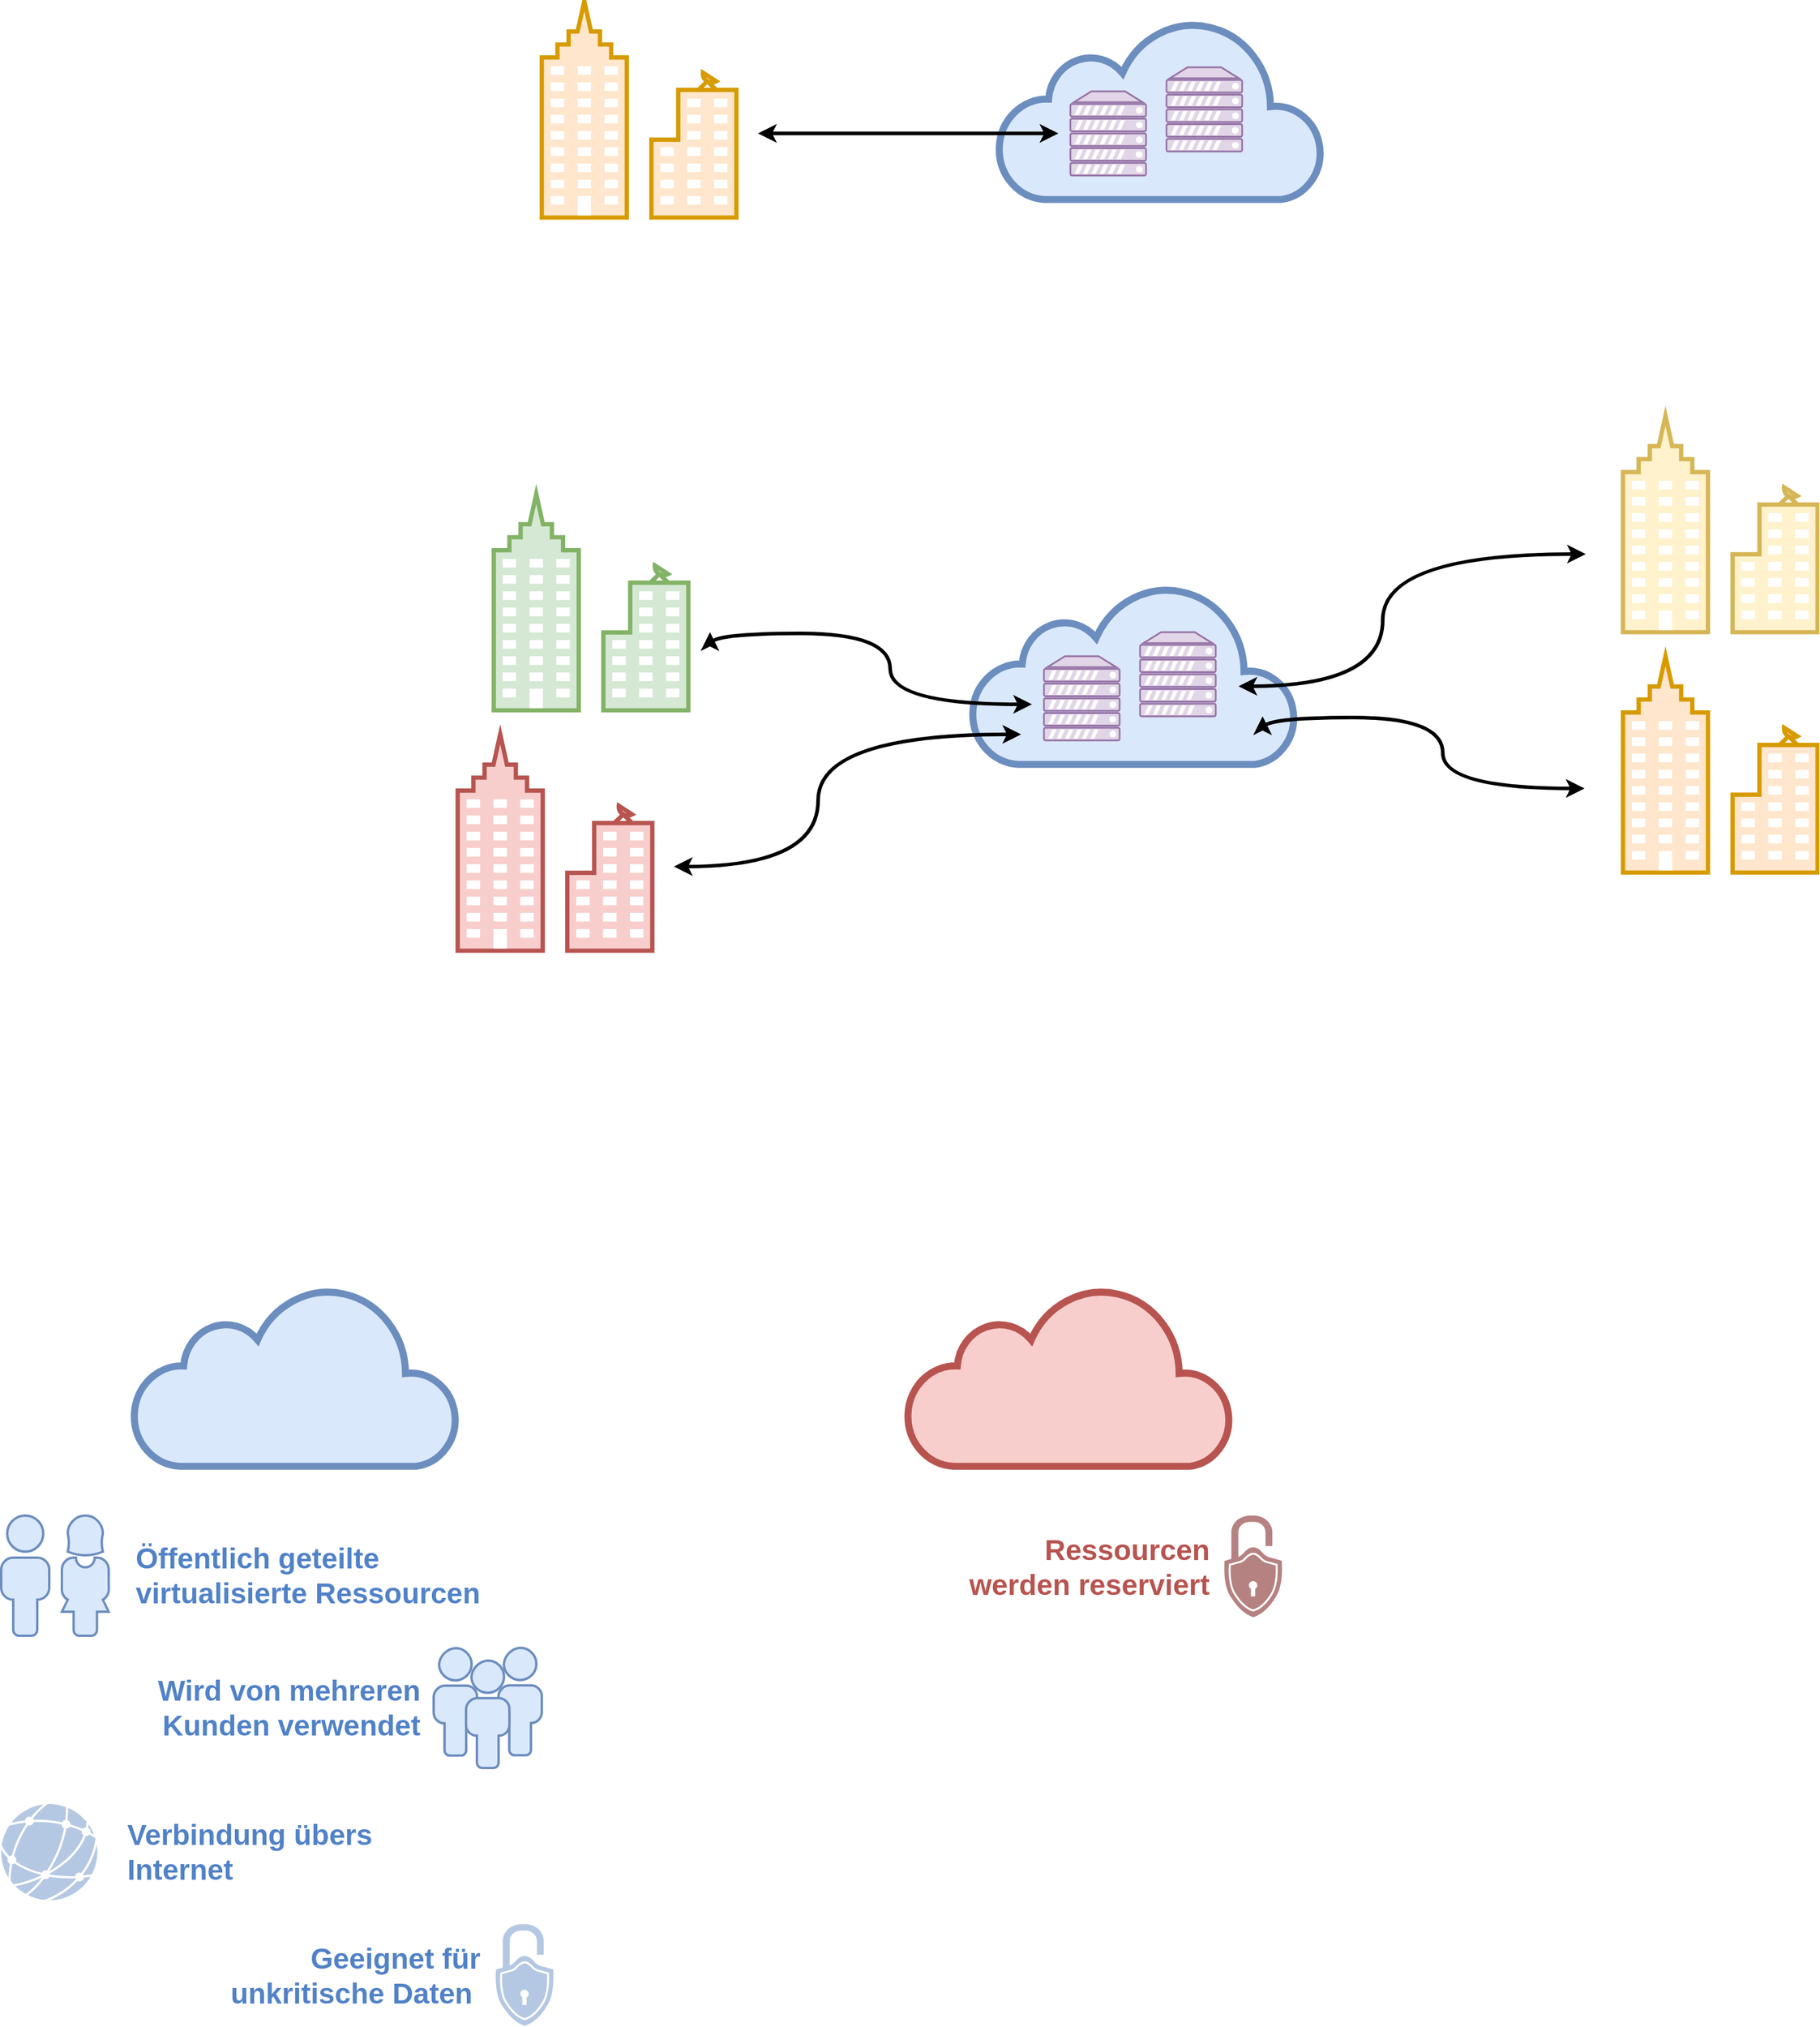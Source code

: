 <mxfile version="22.0.2" type="device">
  <diagram name="Page-1" id="yXvmXwFzBdzRHNSo9j65">
    <mxGraphModel dx="1722" dy="1475" grid="1" gridSize="10" guides="1" tooltips="1" connect="1" arrows="1" fold="1" page="1" pageScale="1" pageWidth="827" pageHeight="1169" math="0" shadow="0">
      <root>
        <mxCell id="0" />
        <mxCell id="1" parent="0" />
        <mxCell id="FEz4e-OjVFpACOFIyIqL-1" value="" style="verticalAlign=top;verticalLabelPosition=bottom;labelPosition=center;align=center;html=1;outlineConnect=0;fillColor=#ffe6cc;strokeColor=#d79b00;gradientDirection=north;strokeWidth=2;shape=mxgraph.networks.business_center;" vertex="1" parent="1">
          <mxGeometry x="110" y="100" width="162" height="180" as="geometry" />
        </mxCell>
        <mxCell id="FEz4e-OjVFpACOFIyIqL-2" value="" style="html=1;outlineConnect=0;fillColor=#dae8fc;strokeColor=#6c8ebf;gradientDirection=north;strokeWidth=2;shape=mxgraph.networks.cloud;" vertex="1" parent="1">
          <mxGeometry x="490" y="115" width="270" height="150" as="geometry" />
        </mxCell>
        <mxCell id="FEz4e-OjVFpACOFIyIqL-3" value="" style="verticalAlign=top;verticalLabelPosition=bottom;labelPosition=center;align=center;html=1;outlineConnect=0;gradientDirection=north;strokeWidth=2;shape=mxgraph.networks.server;fillColor=#e1d5e7;strokeColor=#9673a6;" vertex="1" parent="1">
          <mxGeometry x="550" y="175" width="63" height="70" as="geometry" />
        </mxCell>
        <mxCell id="FEz4e-OjVFpACOFIyIqL-4" value="" style="verticalAlign=top;verticalLabelPosition=bottom;labelPosition=center;align=center;html=1;outlineConnect=0;gradientDirection=north;strokeWidth=2;shape=mxgraph.networks.server;fillColor=#e1d5e7;strokeColor=#9673a6;" vertex="1" parent="1">
          <mxGeometry x="630" y="155" width="63" height="70" as="geometry" />
        </mxCell>
        <mxCell id="FEz4e-OjVFpACOFIyIqL-5" style="edgeStyle=orthogonalEdgeStyle;rounded=0;orthogonalLoop=1;jettySize=auto;html=1;startArrow=classic;startFill=1;strokeWidth=3;" edge="1" parent="1">
          <mxGeometry relative="1" as="geometry">
            <mxPoint x="540" y="210" as="targetPoint" />
            <mxPoint x="290" y="210" as="sourcePoint" />
          </mxGeometry>
        </mxCell>
        <mxCell id="FEz4e-OjVFpACOFIyIqL-6" value="" style="verticalAlign=top;verticalLabelPosition=bottom;labelPosition=center;align=center;html=1;outlineConnect=0;fillColor=#d5e8d4;strokeColor=#82b366;gradientDirection=north;strokeWidth=2;shape=mxgraph.networks.business_center;" vertex="1" parent="1">
          <mxGeometry x="70" y="510" width="162" height="180" as="geometry" />
        </mxCell>
        <mxCell id="FEz4e-OjVFpACOFIyIqL-7" value="" style="html=1;outlineConnect=0;fillColor=#dae8fc;strokeColor=#6c8ebf;gradientDirection=north;strokeWidth=2;shape=mxgraph.networks.cloud;" vertex="1" parent="1">
          <mxGeometry x="468" y="585" width="270" height="150" as="geometry" />
        </mxCell>
        <mxCell id="FEz4e-OjVFpACOFIyIqL-8" value="" style="verticalAlign=top;verticalLabelPosition=bottom;labelPosition=center;align=center;html=1;outlineConnect=0;gradientDirection=north;strokeWidth=2;shape=mxgraph.networks.server;fillColor=#e1d5e7;strokeColor=#9673a6;" vertex="1" parent="1">
          <mxGeometry x="528" y="645" width="63" height="70" as="geometry" />
        </mxCell>
        <mxCell id="FEz4e-OjVFpACOFIyIqL-9" value="" style="verticalAlign=top;verticalLabelPosition=bottom;labelPosition=center;align=center;html=1;outlineConnect=0;gradientDirection=north;strokeWidth=2;shape=mxgraph.networks.server;fillColor=#e1d5e7;strokeColor=#9673a6;" vertex="1" parent="1">
          <mxGeometry x="608" y="625" width="63" height="70" as="geometry" />
        </mxCell>
        <mxCell id="FEz4e-OjVFpACOFIyIqL-10" style="edgeStyle=orthogonalEdgeStyle;orthogonalLoop=1;jettySize=auto;html=1;startArrow=classic;startFill=1;strokeWidth=3;curved=1;" edge="1" parent="1">
          <mxGeometry relative="1" as="geometry">
            <mxPoint x="518" y="685" as="targetPoint" />
            <mxPoint x="250" y="625" as="sourcePoint" />
            <Array as="points">
              <mxPoint x="400" y="626" />
              <mxPoint x="400" y="685" />
            </Array>
          </mxGeometry>
        </mxCell>
        <mxCell id="FEz4e-OjVFpACOFIyIqL-11" value="" style="verticalAlign=top;verticalLabelPosition=bottom;labelPosition=center;align=center;html=1;outlineConnect=0;fillColor=#ffe6cc;strokeColor=#d79b00;gradientDirection=north;strokeWidth=2;shape=mxgraph.networks.business_center;" vertex="1" parent="1">
          <mxGeometry x="1010" y="645" width="162" height="180" as="geometry" />
        </mxCell>
        <mxCell id="FEz4e-OjVFpACOFIyIqL-14" style="edgeStyle=orthogonalEdgeStyle;orthogonalLoop=1;jettySize=auto;html=1;startArrow=classic;startFill=1;strokeWidth=3;curved=1;" edge="1" parent="1">
          <mxGeometry relative="1" as="geometry">
            <mxPoint x="978" y="755" as="targetPoint" />
            <mxPoint x="710" y="695" as="sourcePoint" />
            <Array as="points">
              <mxPoint x="860" y="696" />
              <mxPoint x="860" y="755" />
            </Array>
          </mxGeometry>
        </mxCell>
        <mxCell id="FEz4e-OjVFpACOFIyIqL-15" style="edgeStyle=orthogonalEdgeStyle;orthogonalLoop=1;jettySize=auto;html=1;startArrow=classic;startFill=1;strokeWidth=3;curved=1;" edge="1" parent="1">
          <mxGeometry relative="1" as="geometry">
            <mxPoint x="509" y="710" as="targetPoint" />
            <mxPoint x="220" y="820" as="sourcePoint" />
            <Array as="points">
              <mxPoint x="340" y="820" />
              <mxPoint x="340" y="710" />
            </Array>
          </mxGeometry>
        </mxCell>
        <mxCell id="FEz4e-OjVFpACOFIyIqL-16" value="" style="verticalAlign=top;verticalLabelPosition=bottom;labelPosition=center;align=center;html=1;outlineConnect=0;fillColor=#f8cecc;strokeColor=#b85450;gradientDirection=north;strokeWidth=2;shape=mxgraph.networks.business_center;" vertex="1" parent="1">
          <mxGeometry x="40" y="710" width="162" height="180" as="geometry" />
        </mxCell>
        <mxCell id="FEz4e-OjVFpACOFIyIqL-17" value="" style="verticalAlign=top;verticalLabelPosition=bottom;labelPosition=center;align=center;html=1;outlineConnect=0;fillColor=#fff2cc;strokeColor=#d6b656;gradientDirection=north;strokeWidth=2;shape=mxgraph.networks.business_center;" vertex="1" parent="1">
          <mxGeometry x="1010" y="445" width="162" height="180" as="geometry" />
        </mxCell>
        <mxCell id="FEz4e-OjVFpACOFIyIqL-18" style="edgeStyle=orthogonalEdgeStyle;orthogonalLoop=1;jettySize=auto;html=1;startArrow=classic;startFill=1;strokeWidth=3;curved=1;" edge="1" parent="1">
          <mxGeometry relative="1" as="geometry">
            <mxPoint x="979" y="560" as="targetPoint" />
            <mxPoint x="690" y="670" as="sourcePoint" />
            <Array as="points">
              <mxPoint x="810" y="670" />
              <mxPoint x="810" y="560" />
            </Array>
          </mxGeometry>
        </mxCell>
        <mxCell id="FEz4e-OjVFpACOFIyIqL-19" value="" style="html=1;outlineConnect=0;fillColor=#f8cecc;strokeColor=#b85450;gradientDirection=north;strokeWidth=2;shape=mxgraph.networks.cloud;" vertex="1" parent="1">
          <mxGeometry x="414" y="1169" width="270" height="150" as="geometry" />
        </mxCell>
        <mxCell id="FEz4e-OjVFpACOFIyIqL-20" value="" style="html=1;outlineConnect=0;fillColor=#dae8fc;strokeColor=#6c8ebf;gradientDirection=north;strokeWidth=2;shape=mxgraph.networks.cloud;" vertex="1" parent="1">
          <mxGeometry x="-230" y="1169" width="270" height="150" as="geometry" />
        </mxCell>
        <mxCell id="FEz4e-OjVFpACOFIyIqL-23" value="" style="group" vertex="1" connectable="0" parent="1">
          <mxGeometry x="-340" y="1360" width="90" height="100" as="geometry" />
        </mxCell>
        <mxCell id="FEz4e-OjVFpACOFIyIqL-21" value="" style="verticalAlign=top;verticalLabelPosition=bottom;labelPosition=center;align=center;html=1;outlineConnect=0;fillColor=#dae8fc;strokeColor=#6c8ebf;gradientDirection=north;strokeWidth=2;shape=mxgraph.networks.user_male;" vertex="1" parent="FEz4e-OjVFpACOFIyIqL-23">
          <mxGeometry width="40" height="100" as="geometry" />
        </mxCell>
        <mxCell id="FEz4e-OjVFpACOFIyIqL-22" value="" style="verticalAlign=top;verticalLabelPosition=bottom;labelPosition=center;align=center;html=1;outlineConnect=0;fillColor=#dae8fc;strokeColor=#6c8ebf;gradientDirection=north;strokeWidth=2;shape=mxgraph.networks.user_female;" vertex="1" parent="FEz4e-OjVFpACOFIyIqL-23">
          <mxGeometry x="50" width="40" height="100" as="geometry" />
        </mxCell>
        <mxCell id="FEz4e-OjVFpACOFIyIqL-24" value="&lt;font color=&quot;#5182c8&quot; style=&quot;font-size: 24px;&quot;&gt;&lt;b style=&quot;&quot;&gt;Öffentlich geteilte &lt;br&gt;virtualisierte Ressourcen&lt;/b&gt;&lt;/font&gt;" style="text;html=1;align=left;verticalAlign=middle;resizable=0;points=[];autosize=1;strokeColor=none;fillColor=none;" vertex="1" parent="1">
          <mxGeometry x="-230" y="1375" width="310" height="70" as="geometry" />
        </mxCell>
        <mxCell id="FEz4e-OjVFpACOFIyIqL-25" value="" style="verticalAlign=top;verticalLabelPosition=bottom;labelPosition=center;align=center;html=1;outlineConnect=0;fillColor=#dae8fc;strokeColor=#6c8ebf;gradientDirection=north;strokeWidth=2;shape=mxgraph.networks.users;" vertex="1" parent="1">
          <mxGeometry x="20" y="1470" width="90" height="100" as="geometry" />
        </mxCell>
        <mxCell id="FEz4e-OjVFpACOFIyIqL-26" value="&lt;font color=&quot;#5182c8&quot; style=&quot;font-size: 24px;&quot;&gt;&lt;b style=&quot;&quot;&gt;Wird von mehreren&lt;br&gt;Kunden verwendet&lt;br&gt;&lt;/b&gt;&lt;/font&gt;" style="text;html=1;align=right;verticalAlign=middle;resizable=0;points=[];autosize=1;strokeColor=none;fillColor=none;" vertex="1" parent="1">
          <mxGeometry x="-230" y="1485" width="240" height="70" as="geometry" />
        </mxCell>
        <mxCell id="FEz4e-OjVFpACOFIyIqL-28" value="" style="verticalLabelPosition=bottom;sketch=0;html=1;fillColor=#b5c8e3;strokeColor=none;verticalAlign=top;pointerEvents=1;align=center;shape=mxgraph.cisco_safe.security_icons.web;strokeWidth=1;" vertex="1" parent="1">
          <mxGeometry x="-340" y="1600" width="80" height="80" as="geometry" />
        </mxCell>
        <mxCell id="FEz4e-OjVFpACOFIyIqL-29" value="&lt;font color=&quot;#5182c8&quot; style=&quot;font-size: 24px;&quot;&gt;&lt;b style=&quot;&quot;&gt;Verbindung übers &lt;br&gt;&lt;div style=&quot;text-align: left;&quot;&gt;&lt;b style=&quot;background-color: initial;&quot;&gt;Internet&lt;/b&gt;&lt;/div&gt;&lt;/b&gt;&lt;/font&gt;" style="text;html=1;align=right;verticalAlign=middle;resizable=0;points=[];autosize=1;strokeColor=none;fillColor=none;" vertex="1" parent="1">
          <mxGeometry x="-260" y="1605" width="230" height="70" as="geometry" />
        </mxCell>
        <mxCell id="FEz4e-OjVFpACOFIyIqL-30" value="" style="verticalLabelPosition=bottom;sketch=0;html=1;fillColor=#b68281;strokeColor=none;verticalAlign=top;pointerEvents=1;align=center;shape=mxgraph.cisco_safe.iot_things_icons.icon41;fillStyle=solid;" vertex="1" parent="1">
          <mxGeometry x="677.5" y="1360" width="49" height="84.48" as="geometry" />
        </mxCell>
        <mxCell id="FEz4e-OjVFpACOFIyIqL-31" value="&lt;font style=&quot;font-size: 24px;&quot;&gt;&lt;b style=&quot;&quot;&gt;&lt;font color=&quot;#b85450&quot;&gt;Ressourcen &lt;br&gt;werden reserviert&lt;/font&gt;&lt;br&gt;&lt;/b&gt;&lt;/font&gt;" style="text;html=1;align=right;verticalAlign=middle;resizable=0;points=[];autosize=1;strokeColor=none;fillColor=none;" vertex="1" parent="1">
          <mxGeometry x="446.5" y="1368" width="220" height="70" as="geometry" />
        </mxCell>
        <mxCell id="FEz4e-OjVFpACOFIyIqL-33" value="" style="verticalLabelPosition=bottom;sketch=0;html=1;fillColor=#b5c8e3;strokeColor=none;verticalAlign=top;pointerEvents=1;align=center;shape=mxgraph.cisco_safe.iot_things_icons.icon41;fillStyle=solid;" vertex="1" parent="1">
          <mxGeometry x="71" y="1700" width="49" height="84.48" as="geometry" />
        </mxCell>
        <mxCell id="FEz4e-OjVFpACOFIyIqL-34" value="&lt;font color=&quot;#5182c8&quot; style=&quot;font-size: 24px;&quot;&gt;&lt;b style=&quot;&quot;&gt;Geeignet für &lt;br&gt;unkritische Daten&amp;nbsp;&lt;br&gt;&lt;/b&gt;&lt;/font&gt;" style="text;html=1;align=right;verticalAlign=middle;resizable=0;points=[];autosize=1;strokeColor=none;fillColor=none;" vertex="1" parent="1">
          <mxGeometry x="-170" y="1708" width="230" height="70" as="geometry" />
        </mxCell>
      </root>
    </mxGraphModel>
  </diagram>
</mxfile>
